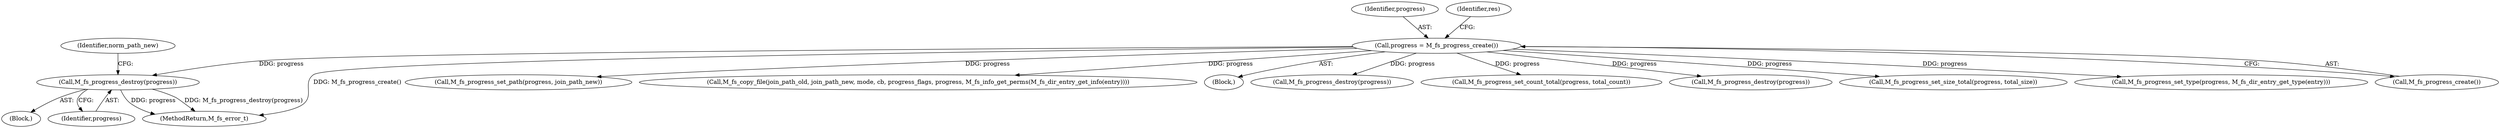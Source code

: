 digraph "0_mstdlib_db124b8f607dd0a40a9aef2d4d468fad433522a7_0@pointer" {
"1000252" [label="(Call,M_fs_progress_destroy(progress))"];
"1000232" [label="(Call,progress = M_fs_progress_create())"];
"1000251" [label="(Block,)"];
"1000448" [label="(Call,M_fs_progress_set_path(progress, join_path_new))"];
"1000511" [label="(Call,M_fs_copy_file(join_path_old, join_path_new, mode, cb, progress_flags, progress, M_fs_info_get_perms(M_fs_dir_entry_get_info(entry))))"];
"1000119" [label="(Block,)"];
"1000233" [label="(Identifier,progress)"];
"1000232" [label="(Call,progress = M_fs_progress_create())"];
"1000271" [label="(Call,M_fs_progress_destroy(progress))"];
"1000401" [label="(Call,M_fs_progress_set_count_total(progress, total_count))"];
"1000601" [label="(Call,M_fs_progress_destroy(progress))"];
"1000253" [label="(Identifier,progress)"];
"1000252" [label="(Call,M_fs_progress_destroy(progress))"];
"1000236" [label="(Identifier,res)"];
"1000393" [label="(Call,M_fs_progress_set_size_total(progress, total_size))"];
"1000536" [label="(Call,M_fs_progress_set_type(progress, M_fs_dir_entry_get_type(entry)))"];
"1000234" [label="(Call,M_fs_progress_create())"];
"1000609" [label="(MethodReturn,M_fs_error_t)"];
"1000255" [label="(Identifier,norm_path_new)"];
"1000252" -> "1000251"  [label="AST: "];
"1000252" -> "1000253"  [label="CFG: "];
"1000253" -> "1000252"  [label="AST: "];
"1000255" -> "1000252"  [label="CFG: "];
"1000252" -> "1000609"  [label="DDG: progress"];
"1000252" -> "1000609"  [label="DDG: M_fs_progress_destroy(progress)"];
"1000232" -> "1000252"  [label="DDG: progress"];
"1000232" -> "1000119"  [label="AST: "];
"1000232" -> "1000234"  [label="CFG: "];
"1000233" -> "1000232"  [label="AST: "];
"1000234" -> "1000232"  [label="AST: "];
"1000236" -> "1000232"  [label="CFG: "];
"1000232" -> "1000609"  [label="DDG: M_fs_progress_create()"];
"1000232" -> "1000271"  [label="DDG: progress"];
"1000232" -> "1000393"  [label="DDG: progress"];
"1000232" -> "1000401"  [label="DDG: progress"];
"1000232" -> "1000448"  [label="DDG: progress"];
"1000232" -> "1000511"  [label="DDG: progress"];
"1000232" -> "1000536"  [label="DDG: progress"];
"1000232" -> "1000601"  [label="DDG: progress"];
}
